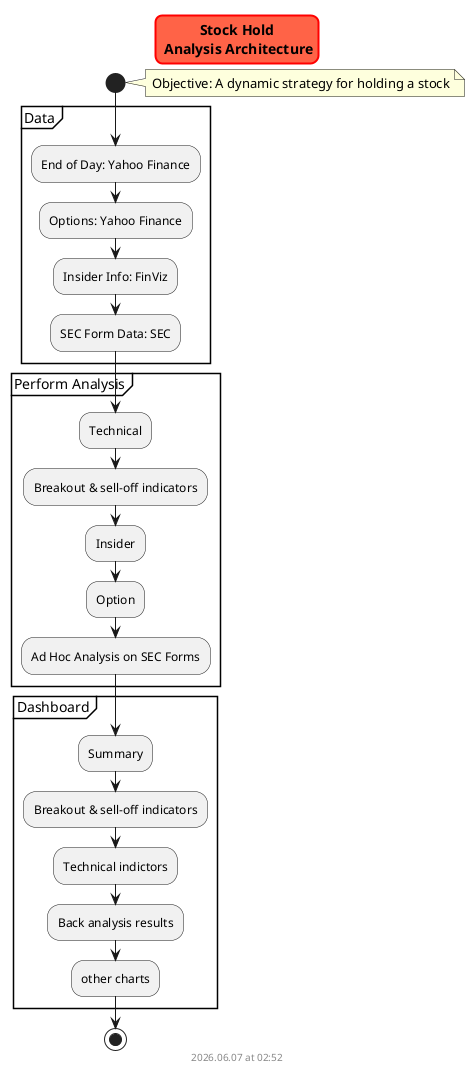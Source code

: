 @startuml architecture
skinparam titleBorderRoundCorner 15
skinparam titleBorderThickness 2
skinparam titleBorderColor red
skinparam titleBackgroundColor Tomato

title Stock Hold\n Analysis Architecture

start

    note right
        Objective: A dynamic strategy for holding a stock
    end note

    partition "Data" {

        :End of Day: Yahoo Finance;
        :Options: Yahoo Finance;
        :Insider Info: FinViz;
        :SEC Form Data: SEC;
    }

    partition "Perform Analysis" {

        :Technical;
        :Breakout & sell-off indicators;
        :Insider;
        :Option;
        :Ad Hoc Analysis on SEC Forms;

    }

    partition "Dashboard" {
        
        :Summary;
        :Breakout & sell-off indicators;
        :Technical indictors;
        :Back analysis results;
        :other charts;

    }

stop

footer
%date("yyyy.MM.dd' at 'HH:mm")
%filename()
end footer

@enduml